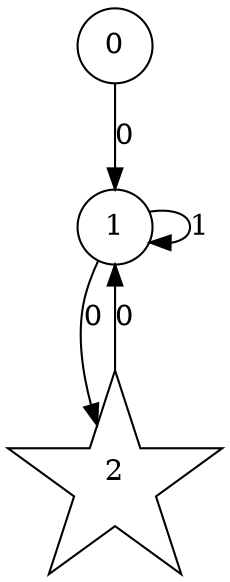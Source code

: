 digraph G{
node [shape=circle]"0"
node [shape=circle]"1"
node [shape=star]"2"
"0"->"1"[label="0"];
"1"->"2"[label="0"];
"1"->"1"[label="1"];
"2"->"1"[label="0"];
}
